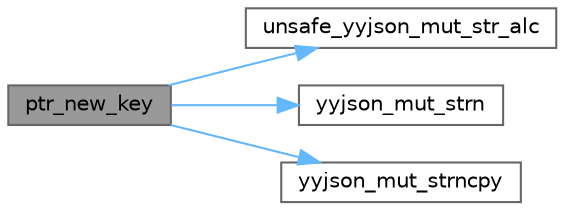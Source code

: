digraph "ptr_new_key"
{
 // LATEX_PDF_SIZE
  bgcolor="transparent";
  edge [fontname=Helvetica,fontsize=10,labelfontname=Helvetica,labelfontsize=10];
  node [fontname=Helvetica,fontsize=10,shape=box,height=0.2,width=0.4];
  rankdir="LR";
  Node1 [id="Node000001",label="ptr_new_key",height=0.2,width=0.4,color="gray40", fillcolor="grey60", style="filled", fontcolor="black",tooltip=" "];
  Node1 -> Node2 [id="edge1_Node000001_Node000002",color="steelblue1",style="solid",tooltip=" "];
  Node2 [id="Node000002",label="unsafe_yyjson_mut_str_alc",height=0.2,width=0.4,color="grey40", fillcolor="white", style="filled",URL="$yyjson_8h.html#a06f202e23b09b1526e58ae53572db1d2",tooltip=" "];
  Node1 -> Node3 [id="edge2_Node000001_Node000003",color="steelblue1",style="solid",tooltip=" "];
  Node3 [id="Node000003",label="yyjson_mut_strn",height=0.2,width=0.4,color="grey40", fillcolor="white", style="filled",URL="$yyjson_8h.html#a13c39f37c6936907c266ba9c076dd741",tooltip=" "];
  Node1 -> Node4 [id="edge3_Node000001_Node000004",color="steelblue1",style="solid",tooltip=" "];
  Node4 [id="Node000004",label="yyjson_mut_strncpy",height=0.2,width=0.4,color="grey40", fillcolor="white", style="filled",URL="$yyjson_8h.html#a1588bdc6f4125e5c6d1daf6b240f6ff8",tooltip=" "];
}
